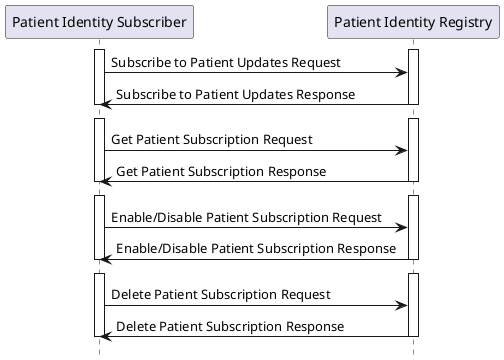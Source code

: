 @startuml
hide footbox
participant "Patient Identity Subscriber" as Client
participant "Patient Identity Registry" as Server

activate Client
activate Server

Client -> Server : Subscribe to Patient Updates Request
Server -> Client : Subscribe to Patient Updates Response

deactivate Client
deactivate Server
Client -[hidden]> Server
activate Client
activate Server

Client -> Server : Get Patient Subscription Request
Server -> Client : Get Patient Subscription Response

deactivate Client
deactivate Server
Client -[hidden]> Server
activate Client
activate Server

Client -> Server : Enable/Disable Patient Subscription Request
Server -> Client : Enable/Disable Patient Subscription Response

deactivate Client
deactivate Server
Client -[hidden]> Server
activate Client
activate Server

Client -> Server : Delete Patient Subscription Request
Server -> Client : Delete Patient Subscription Response

deactivate Client
deactivate Server
@enduml

